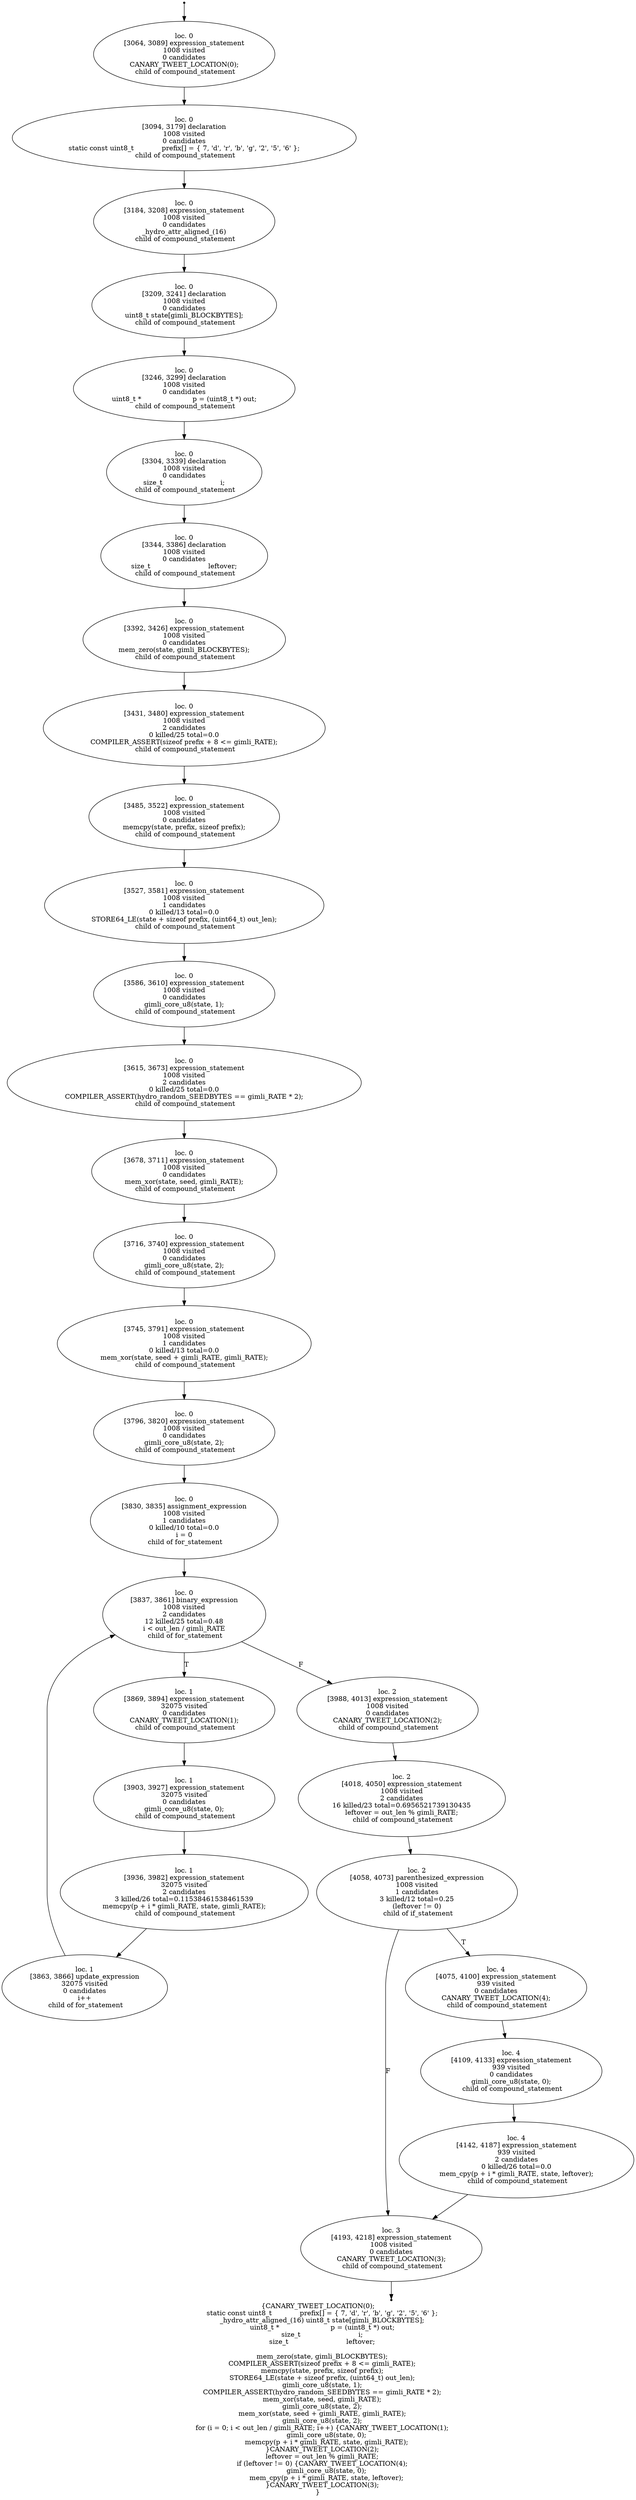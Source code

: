 digraph hydro_random_buf_deterministic_localised_5 {
	initial [shape=point]
	initial -> "loc. 0
[3064, 3089] expression_statement
1008 visited
0 candidates
 CANARY_TWEET_LOCATION(0); 
 child of compound_statement"
	final [shape=point]
	"loc. 3
[4193, 4218] expression_statement
1008 visited
0 candidates
 CANARY_TWEET_LOCATION(3); 
 child of compound_statement" -> final
	"loc. 0
[3064, 3089] expression_statement
1008 visited
0 candidates
 CANARY_TWEET_LOCATION(0); 
 child of compound_statement"
	"loc. 0
[3064, 3089] expression_statement
1008 visited
0 candidates
 CANARY_TWEET_LOCATION(0); 
 child of compound_statement" -> "loc. 0
[3094, 3179] declaration
1008 visited
0 candidates
 static const uint8_t             prefix[] = { 7, 'd', 'r', 'b', 'g', '2', '5', '6' }; 
 child of compound_statement"
	"loc. 0
[3094, 3179] declaration
1008 visited
0 candidates
 static const uint8_t             prefix[] = { 7, 'd', 'r', 'b', 'g', '2', '5', '6' }; 
 child of compound_statement"
	"loc. 0
[3094, 3179] declaration
1008 visited
0 candidates
 static const uint8_t             prefix[] = { 7, 'd', 'r', 'b', 'g', '2', '5', '6' }; 
 child of compound_statement" -> "loc. 0
[3184, 3208] expression_statement
1008 visited
0 candidates
 _hydro_attr_aligned_(16) 
 child of compound_statement"
	"loc. 0
[3184, 3208] expression_statement
1008 visited
0 candidates
 _hydro_attr_aligned_(16) 
 child of compound_statement"
	"loc. 0
[3184, 3208] expression_statement
1008 visited
0 candidates
 _hydro_attr_aligned_(16) 
 child of compound_statement" -> "loc. 0
[3209, 3241] declaration
1008 visited
0 candidates
 uint8_t state[gimli_BLOCKBYTES]; 
 child of compound_statement"
	"loc. 0
[3209, 3241] declaration
1008 visited
0 candidates
 uint8_t state[gimli_BLOCKBYTES]; 
 child of compound_statement"
	"loc. 0
[3209, 3241] declaration
1008 visited
0 candidates
 uint8_t state[gimli_BLOCKBYTES]; 
 child of compound_statement" -> "loc. 0
[3246, 3299] declaration
1008 visited
0 candidates
 uint8_t *                        p = (uint8_t *) out; 
 child of compound_statement"
	"loc. 0
[3246, 3299] declaration
1008 visited
0 candidates
 uint8_t *                        p = (uint8_t *) out; 
 child of compound_statement"
	"loc. 0
[3246, 3299] declaration
1008 visited
0 candidates
 uint8_t *                        p = (uint8_t *) out; 
 child of compound_statement" -> "loc. 0
[3304, 3339] declaration
1008 visited
0 candidates
 size_t                           i; 
 child of compound_statement"
	"loc. 0
[3304, 3339] declaration
1008 visited
0 candidates
 size_t                           i; 
 child of compound_statement"
	"loc. 0
[3304, 3339] declaration
1008 visited
0 candidates
 size_t                           i; 
 child of compound_statement" -> "loc. 0
[3344, 3386] declaration
1008 visited
0 candidates
 size_t                           leftover; 
 child of compound_statement"
	"loc. 0
[3344, 3386] declaration
1008 visited
0 candidates
 size_t                           leftover; 
 child of compound_statement"
	"loc. 0
[3344, 3386] declaration
1008 visited
0 candidates
 size_t                           leftover; 
 child of compound_statement" -> "loc. 0
[3392, 3426] expression_statement
1008 visited
0 candidates
 mem_zero(state, gimli_BLOCKBYTES); 
 child of compound_statement"
	"loc. 0
[3392, 3426] expression_statement
1008 visited
0 candidates
 mem_zero(state, gimli_BLOCKBYTES); 
 child of compound_statement"
	"loc. 0
[3392, 3426] expression_statement
1008 visited
0 candidates
 mem_zero(state, gimli_BLOCKBYTES); 
 child of compound_statement" -> "loc. 0
[3431, 3480] expression_statement
1008 visited
2 candidates
0 killed/25 total=0.0
 COMPILER_ASSERT(sizeof prefix + 8 <= gimli_RATE); 
 child of compound_statement"
	"loc. 0
[3431, 3480] expression_statement
1008 visited
2 candidates
0 killed/25 total=0.0
 COMPILER_ASSERT(sizeof prefix + 8 <= gimli_RATE); 
 child of compound_statement"
	"loc. 0
[3431, 3480] expression_statement
1008 visited
2 candidates
0 killed/25 total=0.0
 COMPILER_ASSERT(sizeof prefix + 8 <= gimli_RATE); 
 child of compound_statement" -> "loc. 0
[3485, 3522] expression_statement
1008 visited
0 candidates
 memcpy(state, prefix, sizeof prefix); 
 child of compound_statement"
	"loc. 0
[3485, 3522] expression_statement
1008 visited
0 candidates
 memcpy(state, prefix, sizeof prefix); 
 child of compound_statement"
	"loc. 0
[3485, 3522] expression_statement
1008 visited
0 candidates
 memcpy(state, prefix, sizeof prefix); 
 child of compound_statement" -> "loc. 0
[3527, 3581] expression_statement
1008 visited
1 candidates
0 killed/13 total=0.0
 STORE64_LE(state + sizeof prefix, (uint64_t) out_len); 
 child of compound_statement"
	"loc. 0
[3527, 3581] expression_statement
1008 visited
1 candidates
0 killed/13 total=0.0
 STORE64_LE(state + sizeof prefix, (uint64_t) out_len); 
 child of compound_statement"
	"loc. 0
[3527, 3581] expression_statement
1008 visited
1 candidates
0 killed/13 total=0.0
 STORE64_LE(state + sizeof prefix, (uint64_t) out_len); 
 child of compound_statement" -> "loc. 0
[3586, 3610] expression_statement
1008 visited
0 candidates
 gimli_core_u8(state, 1); 
 child of compound_statement"
	"loc. 0
[3586, 3610] expression_statement
1008 visited
0 candidates
 gimli_core_u8(state, 1); 
 child of compound_statement"
	"loc. 0
[3586, 3610] expression_statement
1008 visited
0 candidates
 gimli_core_u8(state, 1); 
 child of compound_statement" -> "loc. 0
[3615, 3673] expression_statement
1008 visited
2 candidates
0 killed/25 total=0.0
 COMPILER_ASSERT(hydro_random_SEEDBYTES == gimli_RATE * 2); 
 child of compound_statement"
	"loc. 0
[3615, 3673] expression_statement
1008 visited
2 candidates
0 killed/25 total=0.0
 COMPILER_ASSERT(hydro_random_SEEDBYTES == gimli_RATE * 2); 
 child of compound_statement"
	"loc. 0
[3615, 3673] expression_statement
1008 visited
2 candidates
0 killed/25 total=0.0
 COMPILER_ASSERT(hydro_random_SEEDBYTES == gimli_RATE * 2); 
 child of compound_statement" -> "loc. 0
[3678, 3711] expression_statement
1008 visited
0 candidates
 mem_xor(state, seed, gimli_RATE); 
 child of compound_statement"
	"loc. 0
[3678, 3711] expression_statement
1008 visited
0 candidates
 mem_xor(state, seed, gimli_RATE); 
 child of compound_statement"
	"loc. 0
[3678, 3711] expression_statement
1008 visited
0 candidates
 mem_xor(state, seed, gimli_RATE); 
 child of compound_statement" -> "loc. 0
[3716, 3740] expression_statement
1008 visited
0 candidates
 gimli_core_u8(state, 2); 
 child of compound_statement"
	"loc. 0
[3716, 3740] expression_statement
1008 visited
0 candidates
 gimli_core_u8(state, 2); 
 child of compound_statement"
	"loc. 0
[3716, 3740] expression_statement
1008 visited
0 candidates
 gimli_core_u8(state, 2); 
 child of compound_statement" -> "loc. 0
[3745, 3791] expression_statement
1008 visited
1 candidates
0 killed/13 total=0.0
 mem_xor(state, seed + gimli_RATE, gimli_RATE); 
 child of compound_statement"
	"loc. 0
[3745, 3791] expression_statement
1008 visited
1 candidates
0 killed/13 total=0.0
 mem_xor(state, seed + gimli_RATE, gimli_RATE); 
 child of compound_statement"
	"loc. 0
[3745, 3791] expression_statement
1008 visited
1 candidates
0 killed/13 total=0.0
 mem_xor(state, seed + gimli_RATE, gimli_RATE); 
 child of compound_statement" -> "loc. 0
[3796, 3820] expression_statement
1008 visited
0 candidates
 gimli_core_u8(state, 2); 
 child of compound_statement"
	"loc. 0
[3796, 3820] expression_statement
1008 visited
0 candidates
 gimli_core_u8(state, 2); 
 child of compound_statement"
	"loc. 0
[3796, 3820] expression_statement
1008 visited
0 candidates
 gimli_core_u8(state, 2); 
 child of compound_statement" -> "loc. 0
[3830, 3835] assignment_expression
1008 visited
1 candidates
0 killed/10 total=0.0
 i = 0 
 child of for_statement"
	"loc. 0
[3830, 3835] assignment_expression
1008 visited
1 candidates
0 killed/10 total=0.0
 i = 0 
 child of for_statement"
	"loc. 0
[3830, 3835] assignment_expression
1008 visited
1 candidates
0 killed/10 total=0.0
 i = 0 
 child of for_statement" -> "loc. 0
[3837, 3861] binary_expression
1008 visited
2 candidates
12 killed/25 total=0.48
 i < out_len / gimli_RATE 
 child of for_statement"
	"loc. 0
[3837, 3861] binary_expression
1008 visited
2 candidates
12 killed/25 total=0.48
 i < out_len / gimli_RATE 
 child of for_statement"
	"loc. 0
[3837, 3861] binary_expression
1008 visited
2 candidates
12 killed/25 total=0.48
 i < out_len / gimli_RATE 
 child of for_statement" -> "loc. 1
[3869, 3894] expression_statement
32075 visited
0 candidates
 CANARY_TWEET_LOCATION(1); 
 child of compound_statement" [label=T]
	"loc. 0
[3837, 3861] binary_expression
1008 visited
2 candidates
12 killed/25 total=0.48
 i < out_len / gimli_RATE 
 child of for_statement" -> "loc. 2
[3988, 4013] expression_statement
1008 visited
0 candidates
 CANARY_TWEET_LOCATION(2); 
 child of compound_statement" [label=F]
	"loc. 1
[3869, 3894] expression_statement
32075 visited
0 candidates
 CANARY_TWEET_LOCATION(1); 
 child of compound_statement"
	"loc. 1
[3869, 3894] expression_statement
32075 visited
0 candidates
 CANARY_TWEET_LOCATION(1); 
 child of compound_statement" -> "loc. 1
[3903, 3927] expression_statement
32075 visited
0 candidates
 gimli_core_u8(state, 0); 
 child of compound_statement"
	"loc. 2
[3988, 4013] expression_statement
1008 visited
0 candidates
 CANARY_TWEET_LOCATION(2); 
 child of compound_statement"
	"loc. 2
[3988, 4013] expression_statement
1008 visited
0 candidates
 CANARY_TWEET_LOCATION(2); 
 child of compound_statement" -> "loc. 2
[4018, 4050] expression_statement
1008 visited
2 candidates
16 killed/23 total=0.6956521739130435
 leftover = out_len % gimli_RATE; 
 child of compound_statement"
	"loc. 1
[3863, 3866] update_expression
32075 visited
0 candidates
 i++ 
 child of for_statement"
	"loc. 1
[3863, 3866] update_expression
32075 visited
0 candidates
 i++ 
 child of for_statement" -> "loc. 0
[3837, 3861] binary_expression
1008 visited
2 candidates
12 killed/25 total=0.48
 i < out_len / gimli_RATE 
 child of for_statement"
	"loc. 1
[3903, 3927] expression_statement
32075 visited
0 candidates
 gimli_core_u8(state, 0); 
 child of compound_statement"
	"loc. 1
[3903, 3927] expression_statement
32075 visited
0 candidates
 gimli_core_u8(state, 0); 
 child of compound_statement" -> "loc. 1
[3936, 3982] expression_statement
32075 visited
2 candidates
3 killed/26 total=0.11538461538461539
 memcpy(p + i * gimli_RATE, state, gimli_RATE); 
 child of compound_statement"
	"loc. 1
[3936, 3982] expression_statement
32075 visited
2 candidates
3 killed/26 total=0.11538461538461539
 memcpy(p + i * gimli_RATE, state, gimli_RATE); 
 child of compound_statement"
	"loc. 1
[3936, 3982] expression_statement
32075 visited
2 candidates
3 killed/26 total=0.11538461538461539
 memcpy(p + i * gimli_RATE, state, gimli_RATE); 
 child of compound_statement" -> "loc. 1
[3863, 3866] update_expression
32075 visited
0 candidates
 i++ 
 child of for_statement"
	"loc. 2
[4018, 4050] expression_statement
1008 visited
2 candidates
16 killed/23 total=0.6956521739130435
 leftover = out_len % gimli_RATE; 
 child of compound_statement"
	"loc. 2
[4018, 4050] expression_statement
1008 visited
2 candidates
16 killed/23 total=0.6956521739130435
 leftover = out_len % gimli_RATE; 
 child of compound_statement" -> "loc. 2
[4058, 4073] parenthesized_expression
1008 visited
1 candidates
3 killed/12 total=0.25
 (leftover != 0) 
 child of if_statement"
	"loc. 2
[4058, 4073] parenthesized_expression
1008 visited
1 candidates
3 killed/12 total=0.25
 (leftover != 0) 
 child of if_statement"
	"loc. 2
[4058, 4073] parenthesized_expression
1008 visited
1 candidates
3 killed/12 total=0.25
 (leftover != 0) 
 child of if_statement" -> "loc. 4
[4075, 4100] expression_statement
939 visited
0 candidates
 CANARY_TWEET_LOCATION(4); 
 child of compound_statement" [label=T]
	"loc. 2
[4058, 4073] parenthesized_expression
1008 visited
1 candidates
3 killed/12 total=0.25
 (leftover != 0) 
 child of if_statement" -> "loc. 3
[4193, 4218] expression_statement
1008 visited
0 candidates
 CANARY_TWEET_LOCATION(3); 
 child of compound_statement" [label=F]
	"loc. 4
[4075, 4100] expression_statement
939 visited
0 candidates
 CANARY_TWEET_LOCATION(4); 
 child of compound_statement"
	"loc. 4
[4075, 4100] expression_statement
939 visited
0 candidates
 CANARY_TWEET_LOCATION(4); 
 child of compound_statement" -> "loc. 4
[4109, 4133] expression_statement
939 visited
0 candidates
 gimli_core_u8(state, 0); 
 child of compound_statement"
	"loc. 3
[4193, 4218] expression_statement
1008 visited
0 candidates
 CANARY_TWEET_LOCATION(3); 
 child of compound_statement"
	"loc. 4
[4109, 4133] expression_statement
939 visited
0 candidates
 gimli_core_u8(state, 0); 
 child of compound_statement"
	"loc. 4
[4109, 4133] expression_statement
939 visited
0 candidates
 gimli_core_u8(state, 0); 
 child of compound_statement" -> "loc. 4
[4142, 4187] expression_statement
939 visited
2 candidates
0 killed/26 total=0.0
 mem_cpy(p + i * gimli_RATE, state, leftover); 
 child of compound_statement"
	"loc. 4
[4142, 4187] expression_statement
939 visited
2 candidates
0 killed/26 total=0.0
 mem_cpy(p + i * gimli_RATE, state, leftover); 
 child of compound_statement"
	"loc. 4
[4142, 4187] expression_statement
939 visited
2 candidates
0 killed/26 total=0.0
 mem_cpy(p + i * gimli_RATE, state, leftover); 
 child of compound_statement" -> "loc. 3
[4193, 4218] expression_statement
1008 visited
0 candidates
 CANARY_TWEET_LOCATION(3); 
 child of compound_statement"
	label="{CANARY_TWEET_LOCATION(0);
    static const uint8_t             prefix[] = { 7, 'd', 'r', 'b', 'g', '2', '5', '6' };
    _hydro_attr_aligned_(16) uint8_t state[gimli_BLOCKBYTES];
    uint8_t *                        p = (uint8_t *) out;
    size_t                           i;
    size_t                           leftover;

    mem_zero(state, gimli_BLOCKBYTES);
    COMPILER_ASSERT(sizeof prefix + 8 <= gimli_RATE);
    memcpy(state, prefix, sizeof prefix);
    STORE64_LE(state + sizeof prefix, (uint64_t) out_len);
    gimli_core_u8(state, 1);
    COMPILER_ASSERT(hydro_random_SEEDBYTES == gimli_RATE * 2);
    mem_xor(state, seed, gimli_RATE);
    gimli_core_u8(state, 2);
    mem_xor(state, seed + gimli_RATE, gimli_RATE);
    gimli_core_u8(state, 2);
    for (i = 0; i < out_len / gimli_RATE; i++) {CANARY_TWEET_LOCATION(1);
        gimli_core_u8(state, 0);
        memcpy(p + i * gimli_RATE, state, gimli_RATE);
    }CANARY_TWEET_LOCATION(2);
    leftover = out_len % gimli_RATE;
    if (leftover != 0) {CANARY_TWEET_LOCATION(4);
        gimli_core_u8(state, 0);
        mem_cpy(p + i * gimli_RATE, state, leftover);
    }CANARY_TWEET_LOCATION(3);
}"
}
